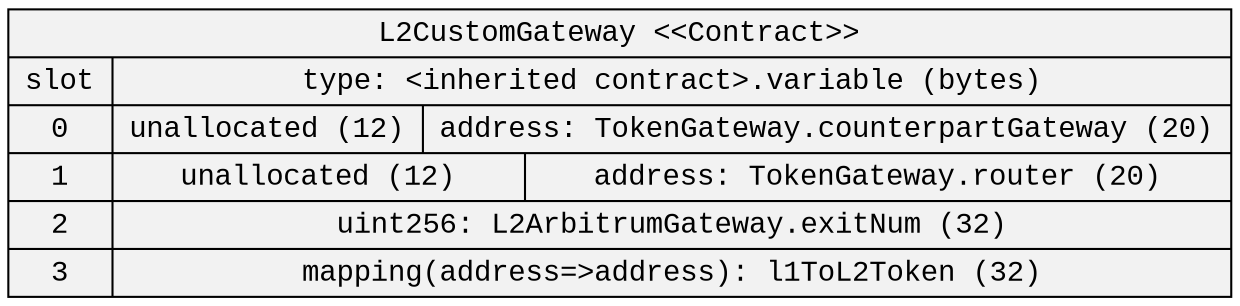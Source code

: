 
digraph StorageDiagram {
rankdir=LR
arrowhead=open
bgcolor="white"
edge [color="black"]
node [shape=record, style=filled, color="black", fillcolor="gray95", fontcolor="black", fontname="Courier New"]
1 [label="L2CustomGateway \<\<Contract\>\>\n | {{ slot | 0 | 1 | 2 | 3} | { type: \<inherited contract\>.variable (bytes) | {  unallocated (12)  |  address: TokenGateway.counterpartGateway (20) } | {  unallocated (12)  |  address: TokenGateway.router (20) } | {  uint256: L2ArbitrumGateway.exitNum (32) } | {  mapping\(address=\>address\): l1ToL2Token (32) }}}"]

}